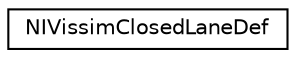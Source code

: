 digraph "Graphical Class Hierarchy"
{
  edge [fontname="Helvetica",fontsize="10",labelfontname="Helvetica",labelfontsize="10"];
  node [fontname="Helvetica",fontsize="10",shape=record];
  rankdir="LR";
  Node0 [label="NIVissimClosedLaneDef",height=0.2,width=0.4,color="black", fillcolor="white", style="filled",URL="$dc/d45/class_n_i_vissim_closed_lane_def.html"];
}

